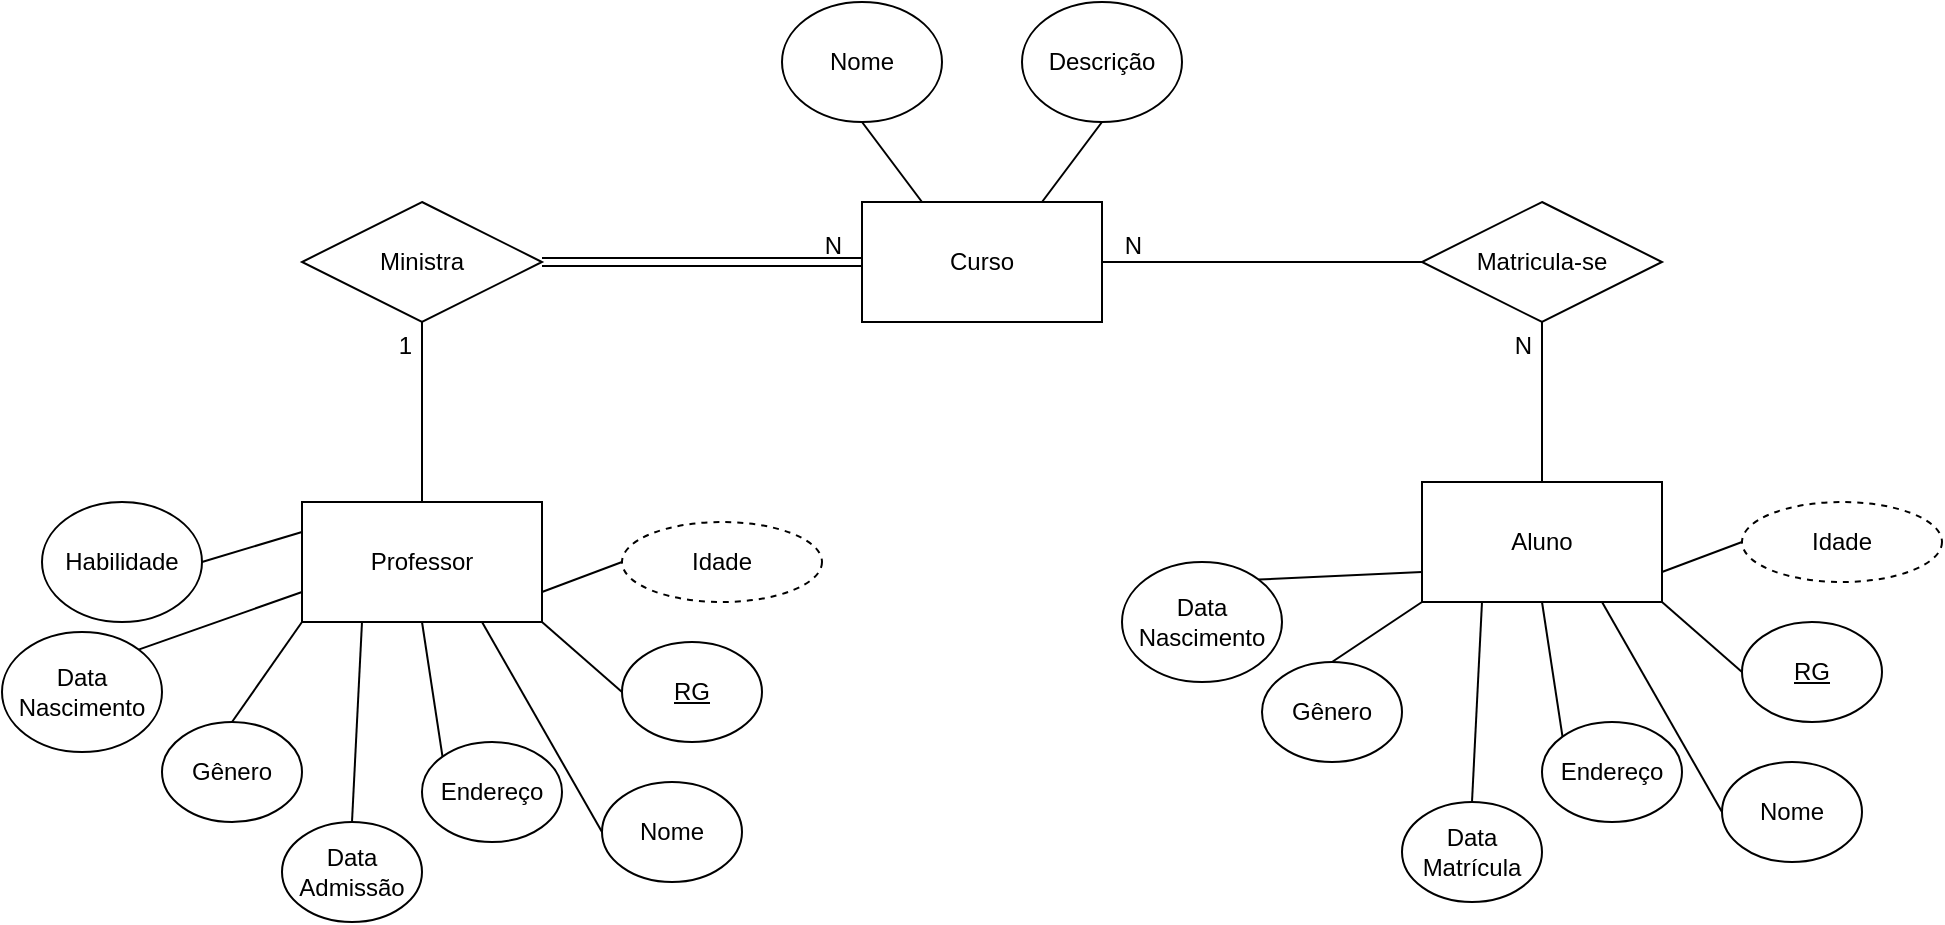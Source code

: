 <mxfile version="14.9.2" type="device"><diagram id="R2lEEEUBdFMjLlhIrx00" name="Page-1"><mxGraphModel dx="1278" dy="500" grid="1" gridSize="10" guides="1" tooltips="1" connect="1" arrows="1" fold="1" page="1" pageScale="1" pageWidth="850" pageHeight="1100" math="0" shadow="0" extFonts="Permanent Marker^https://fonts.googleapis.com/css?family=Permanent+Marker"><root><mxCell id="0"/><mxCell id="1" parent="0"/><mxCell id="DX0Uur9j21qRx3FyYgUf-25" value="" style="group" vertex="1" connectable="0" parent="1"><mxGeometry x="570" y="280" width="410" height="210" as="geometry"/></mxCell><mxCell id="DX0Uur9j21qRx3FyYgUf-26" value="Aluno" style="rounded=0;whiteSpace=wrap;html=1;" vertex="1" parent="DX0Uur9j21qRx3FyYgUf-25"><mxGeometry x="150" width="120" height="60" as="geometry"/></mxCell><mxCell id="DX0Uur9j21qRx3FyYgUf-27" value="Data Matrícula" style="ellipse;whiteSpace=wrap;html=1;" vertex="1" parent="DX0Uur9j21qRx3FyYgUf-25"><mxGeometry x="140" y="160" width="70" height="50" as="geometry"/></mxCell><mxCell id="DX0Uur9j21qRx3FyYgUf-28" value="Gênero" style="ellipse;whiteSpace=wrap;html=1;" vertex="1" parent="DX0Uur9j21qRx3FyYgUf-25"><mxGeometry x="70" y="90" width="70" height="50" as="geometry"/></mxCell><mxCell id="DX0Uur9j21qRx3FyYgUf-29" value="Data Nascimento" style="ellipse;whiteSpace=wrap;html=1;" vertex="1" parent="DX0Uur9j21qRx3FyYgUf-25"><mxGeometry y="40" width="80" height="60" as="geometry"/></mxCell><mxCell id="DX0Uur9j21qRx3FyYgUf-30" value="Endereço" style="ellipse;whiteSpace=wrap;html=1;" vertex="1" parent="DX0Uur9j21qRx3FyYgUf-25"><mxGeometry x="210" y="120" width="70" height="50" as="geometry"/></mxCell><mxCell id="DX0Uur9j21qRx3FyYgUf-31" value="Nome" style="ellipse;whiteSpace=wrap;html=1;" vertex="1" parent="DX0Uur9j21qRx3FyYgUf-25"><mxGeometry x="300" y="140" width="70" height="50" as="geometry"/></mxCell><mxCell id="DX0Uur9j21qRx3FyYgUf-32" value="&lt;u&gt;RG&lt;/u&gt;" style="ellipse;whiteSpace=wrap;html=1;" vertex="1" parent="DX0Uur9j21qRx3FyYgUf-25"><mxGeometry x="310" y="70" width="70" height="50" as="geometry"/></mxCell><mxCell id="DX0Uur9j21qRx3FyYgUf-33" value="" style="endArrow=none;html=1;exitX=0.5;exitY=0;exitDx=0;exitDy=0;entryX=0;entryY=1;entryDx=0;entryDy=0;" edge="1" parent="DX0Uur9j21qRx3FyYgUf-25" source="DX0Uur9j21qRx3FyYgUf-28" target="DX0Uur9j21qRx3FyYgUf-26"><mxGeometry width="50" height="50" relative="1" as="geometry"><mxPoint x="60" y="40" as="sourcePoint"/><mxPoint x="110" y="-10" as="targetPoint"/></mxGeometry></mxCell><mxCell id="DX0Uur9j21qRx3FyYgUf-34" value="" style="endArrow=none;html=1;exitX=0.5;exitY=0;exitDx=0;exitDy=0;entryX=0.25;entryY=1;entryDx=0;entryDy=0;" edge="1" parent="DX0Uur9j21qRx3FyYgUf-25" source="DX0Uur9j21qRx3FyYgUf-27" target="DX0Uur9j21qRx3FyYgUf-26"><mxGeometry width="50" height="50" relative="1" as="geometry"><mxPoint x="115" y="100" as="sourcePoint"/><mxPoint x="160" y="70" as="targetPoint"/><Array as="points"/></mxGeometry></mxCell><mxCell id="DX0Uur9j21qRx3FyYgUf-35" value="" style="endArrow=none;html=1;entryX=0.5;entryY=1;entryDx=0;entryDy=0;exitX=0;exitY=0;exitDx=0;exitDy=0;" edge="1" parent="DX0Uur9j21qRx3FyYgUf-25" source="DX0Uur9j21qRx3FyYgUf-30" target="DX0Uur9j21qRx3FyYgUf-26"><mxGeometry width="50" height="50" relative="1" as="geometry"><mxPoint x="400" y="150" as="sourcePoint"/><mxPoint x="170" y="80" as="targetPoint"/></mxGeometry></mxCell><mxCell id="DX0Uur9j21qRx3FyYgUf-36" value="" style="endArrow=none;html=1;exitX=0;exitY=0.5;exitDx=0;exitDy=0;entryX=0.75;entryY=1;entryDx=0;entryDy=0;" edge="1" parent="DX0Uur9j21qRx3FyYgUf-25" source="DX0Uur9j21qRx3FyYgUf-31" target="DX0Uur9j21qRx3FyYgUf-26"><mxGeometry width="50" height="50" relative="1" as="geometry"><mxPoint x="135" y="120" as="sourcePoint"/><mxPoint x="180" y="90" as="targetPoint"/></mxGeometry></mxCell><mxCell id="DX0Uur9j21qRx3FyYgUf-37" value="" style="endArrow=none;html=1;exitX=0;exitY=0.5;exitDx=0;exitDy=0;entryX=1;entryY=1;entryDx=0;entryDy=0;" edge="1" parent="DX0Uur9j21qRx3FyYgUf-25" source="DX0Uur9j21qRx3FyYgUf-32" target="DX0Uur9j21qRx3FyYgUf-26"><mxGeometry width="50" height="50" relative="1" as="geometry"><mxPoint x="145" y="130" as="sourcePoint"/><mxPoint x="190" y="100" as="targetPoint"/></mxGeometry></mxCell><mxCell id="DX0Uur9j21qRx3FyYgUf-38" value="" style="endArrow=none;html=1;entryX=1;entryY=0.75;entryDx=0;entryDy=0;exitX=0;exitY=0.5;exitDx=0;exitDy=0;" edge="1" parent="DX0Uur9j21qRx3FyYgUf-25" source="DX0Uur9j21qRx3FyYgUf-40" target="DX0Uur9j21qRx3FyYgUf-26"><mxGeometry width="50" height="50" relative="1" as="geometry"><mxPoint x="320" y="35" as="sourcePoint"/><mxPoint x="200" y="110" as="targetPoint"/></mxGeometry></mxCell><mxCell id="DX0Uur9j21qRx3FyYgUf-39" value="" style="endArrow=none;html=1;exitX=1;exitY=0;exitDx=0;exitDy=0;entryX=0;entryY=0.75;entryDx=0;entryDy=0;" edge="1" parent="DX0Uur9j21qRx3FyYgUf-25" source="DX0Uur9j21qRx3FyYgUf-29" target="DX0Uur9j21qRx3FyYgUf-26"><mxGeometry width="50" height="50" relative="1" as="geometry"><mxPoint x="70" y="70" as="sourcePoint"/><mxPoint x="115" y="40" as="targetPoint"/></mxGeometry></mxCell><mxCell id="DX0Uur9j21qRx3FyYgUf-40" value="Idade" style="ellipse;whiteSpace=wrap;html=1;align=center;dashed=1;" vertex="1" parent="DX0Uur9j21qRx3FyYgUf-25"><mxGeometry x="310" y="10" width="100" height="40" as="geometry"/></mxCell><mxCell id="DX0Uur9j21qRx3FyYgUf-46" value="" style="group" vertex="1" connectable="0" parent="1"><mxGeometry x="10" y="290" width="410" height="210" as="geometry"/></mxCell><mxCell id="DX0Uur9j21qRx3FyYgUf-24" value="" style="group" vertex="1" connectable="0" parent="DX0Uur9j21qRx3FyYgUf-46"><mxGeometry width="410" height="210" as="geometry"/></mxCell><mxCell id="DX0Uur9j21qRx3FyYgUf-3" value="Professor" style="rounded=0;whiteSpace=wrap;html=1;" vertex="1" parent="DX0Uur9j21qRx3FyYgUf-24"><mxGeometry x="150" width="120" height="60" as="geometry"/></mxCell><mxCell id="DX0Uur9j21qRx3FyYgUf-4" value="Data Admissão" style="ellipse;whiteSpace=wrap;html=1;" vertex="1" parent="DX0Uur9j21qRx3FyYgUf-24"><mxGeometry x="140" y="160" width="70" height="50" as="geometry"/></mxCell><mxCell id="DX0Uur9j21qRx3FyYgUf-5" value="Gênero" style="ellipse;whiteSpace=wrap;html=1;" vertex="1" parent="DX0Uur9j21qRx3FyYgUf-24"><mxGeometry x="80" y="110" width="70" height="50" as="geometry"/></mxCell><mxCell id="DX0Uur9j21qRx3FyYgUf-7" value="Data Nascimento" style="ellipse;whiteSpace=wrap;html=1;" vertex="1" parent="DX0Uur9j21qRx3FyYgUf-24"><mxGeometry y="65" width="80" height="60" as="geometry"/></mxCell><mxCell id="DX0Uur9j21qRx3FyYgUf-8" value="Endereço" style="ellipse;whiteSpace=wrap;html=1;" vertex="1" parent="DX0Uur9j21qRx3FyYgUf-24"><mxGeometry x="210" y="120" width="70" height="50" as="geometry"/></mxCell><mxCell id="DX0Uur9j21qRx3FyYgUf-9" value="Nome" style="ellipse;whiteSpace=wrap;html=1;" vertex="1" parent="DX0Uur9j21qRx3FyYgUf-24"><mxGeometry x="300" y="140" width="70" height="50" as="geometry"/></mxCell><mxCell id="DX0Uur9j21qRx3FyYgUf-10" value="&lt;u&gt;RG&lt;/u&gt;" style="ellipse;whiteSpace=wrap;html=1;" vertex="1" parent="DX0Uur9j21qRx3FyYgUf-24"><mxGeometry x="310" y="70" width="70" height="50" as="geometry"/></mxCell><mxCell id="DX0Uur9j21qRx3FyYgUf-13" value="" style="endArrow=none;html=1;exitX=0.5;exitY=0;exitDx=0;exitDy=0;entryX=0;entryY=1;entryDx=0;entryDy=0;" edge="1" parent="DX0Uur9j21qRx3FyYgUf-24" source="DX0Uur9j21qRx3FyYgUf-5" target="DX0Uur9j21qRx3FyYgUf-3"><mxGeometry width="50" height="50" relative="1" as="geometry"><mxPoint x="60" y="40" as="sourcePoint"/><mxPoint x="110" y="-10" as="targetPoint"/></mxGeometry></mxCell><mxCell id="DX0Uur9j21qRx3FyYgUf-14" value="" style="endArrow=none;html=1;exitX=0.5;exitY=0;exitDx=0;exitDy=0;entryX=0.25;entryY=1;entryDx=0;entryDy=0;" edge="1" parent="DX0Uur9j21qRx3FyYgUf-24" source="DX0Uur9j21qRx3FyYgUf-4" target="DX0Uur9j21qRx3FyYgUf-3"><mxGeometry width="50" height="50" relative="1" as="geometry"><mxPoint x="115" y="100" as="sourcePoint"/><mxPoint x="160" y="70" as="targetPoint"/><Array as="points"/></mxGeometry></mxCell><mxCell id="DX0Uur9j21qRx3FyYgUf-15" value="" style="endArrow=none;html=1;entryX=0.5;entryY=1;entryDx=0;entryDy=0;exitX=0;exitY=0;exitDx=0;exitDy=0;" edge="1" parent="DX0Uur9j21qRx3FyYgUf-24" source="DX0Uur9j21qRx3FyYgUf-8" target="DX0Uur9j21qRx3FyYgUf-3"><mxGeometry width="50" height="50" relative="1" as="geometry"><mxPoint x="400" y="150" as="sourcePoint"/><mxPoint x="170" y="80" as="targetPoint"/></mxGeometry></mxCell><mxCell id="DX0Uur9j21qRx3FyYgUf-16" value="" style="endArrow=none;html=1;exitX=0;exitY=0.5;exitDx=0;exitDy=0;entryX=0.75;entryY=1;entryDx=0;entryDy=0;" edge="1" parent="DX0Uur9j21qRx3FyYgUf-24" source="DX0Uur9j21qRx3FyYgUf-9" target="DX0Uur9j21qRx3FyYgUf-3"><mxGeometry width="50" height="50" relative="1" as="geometry"><mxPoint x="135" y="120" as="sourcePoint"/><mxPoint x="180" y="90" as="targetPoint"/></mxGeometry></mxCell><mxCell id="DX0Uur9j21qRx3FyYgUf-17" value="" style="endArrow=none;html=1;exitX=0;exitY=0.5;exitDx=0;exitDy=0;entryX=1;entryY=1;entryDx=0;entryDy=0;" edge="1" parent="DX0Uur9j21qRx3FyYgUf-24" source="DX0Uur9j21qRx3FyYgUf-10" target="DX0Uur9j21qRx3FyYgUf-3"><mxGeometry width="50" height="50" relative="1" as="geometry"><mxPoint x="145" y="130" as="sourcePoint"/><mxPoint x="190" y="100" as="targetPoint"/></mxGeometry></mxCell><mxCell id="DX0Uur9j21qRx3FyYgUf-18" value="" style="endArrow=none;html=1;entryX=1;entryY=0.75;entryDx=0;entryDy=0;exitX=0;exitY=0.5;exitDx=0;exitDy=0;" edge="1" parent="DX0Uur9j21qRx3FyYgUf-24" source="DX0Uur9j21qRx3FyYgUf-22" target="DX0Uur9j21qRx3FyYgUf-3"><mxGeometry width="50" height="50" relative="1" as="geometry"><mxPoint x="320" y="35" as="sourcePoint"/><mxPoint x="200" y="110" as="targetPoint"/></mxGeometry></mxCell><mxCell id="DX0Uur9j21qRx3FyYgUf-19" value="" style="endArrow=none;html=1;exitX=1;exitY=0;exitDx=0;exitDy=0;entryX=0;entryY=0.75;entryDx=0;entryDy=0;" edge="1" parent="DX0Uur9j21qRx3FyYgUf-24" source="DX0Uur9j21qRx3FyYgUf-7" target="DX0Uur9j21qRx3FyYgUf-3"><mxGeometry width="50" height="50" relative="1" as="geometry"><mxPoint x="70" y="70" as="sourcePoint"/><mxPoint x="115" y="40" as="targetPoint"/></mxGeometry></mxCell><mxCell id="DX0Uur9j21qRx3FyYgUf-22" value="Idade" style="ellipse;whiteSpace=wrap;html=1;align=center;dashed=1;" vertex="1" parent="DX0Uur9j21qRx3FyYgUf-24"><mxGeometry x="310" y="10" width="100" height="40" as="geometry"/></mxCell><mxCell id="DX0Uur9j21qRx3FyYgUf-47" value="Habilidade" style="ellipse;whiteSpace=wrap;html=1;" vertex="1" parent="DX0Uur9j21qRx3FyYgUf-24"><mxGeometry x="20" width="80" height="60" as="geometry"/></mxCell><mxCell id="DX0Uur9j21qRx3FyYgUf-44" value="" style="endArrow=none;html=1;exitX=1;exitY=0.5;exitDx=0;exitDy=0;entryX=0;entryY=0.25;entryDx=0;entryDy=0;" edge="1" parent="DX0Uur9j21qRx3FyYgUf-24" source="DX0Uur9j21qRx3FyYgUf-47" target="DX0Uur9j21qRx3FyYgUf-3"><mxGeometry width="50" height="50" relative="1" as="geometry"><mxPoint x="110" y="20" as="sourcePoint"/><mxPoint x="160" y="55" as="targetPoint"/><Array as="points"/></mxGeometry></mxCell><mxCell id="DX0Uur9j21qRx3FyYgUf-71" value="" style="group" vertex="1" connectable="0" parent="1"><mxGeometry x="400" y="40" width="200" height="160" as="geometry"/></mxCell><mxCell id="DX0Uur9j21qRx3FyYgUf-1" value="Curso" style="rounded=0;whiteSpace=wrap;html=1;" vertex="1" parent="DX0Uur9j21qRx3FyYgUf-71"><mxGeometry x="40" y="100" width="120" height="60" as="geometry"/></mxCell><mxCell id="DX0Uur9j21qRx3FyYgUf-64" value="Nome" style="ellipse;whiteSpace=wrap;html=1;" vertex="1" parent="DX0Uur9j21qRx3FyYgUf-71"><mxGeometry width="80" height="60" as="geometry"/></mxCell><mxCell id="DX0Uur9j21qRx3FyYgUf-68" value="Descrição" style="ellipse;whiteSpace=wrap;html=1;" vertex="1" parent="DX0Uur9j21qRx3FyYgUf-71"><mxGeometry x="120" width="80" height="60" as="geometry"/></mxCell><mxCell id="DX0Uur9j21qRx3FyYgUf-69" value="" style="endArrow=none;html=1;entryX=0.5;entryY=1;entryDx=0;entryDy=0;exitX=0.25;exitY=0;exitDx=0;exitDy=0;" edge="1" parent="DX0Uur9j21qRx3FyYgUf-71" source="DX0Uur9j21qRx3FyYgUf-1" target="DX0Uur9j21qRx3FyYgUf-64"><mxGeometry width="50" height="50" relative="1" as="geometry"><mxPoint x="60" y="90" as="sourcePoint"/><mxPoint x="110" y="40" as="targetPoint"/></mxGeometry></mxCell><mxCell id="DX0Uur9j21qRx3FyYgUf-70" value="" style="endArrow=none;html=1;entryX=0.5;entryY=1;entryDx=0;entryDy=0;exitX=0.75;exitY=0;exitDx=0;exitDy=0;" edge="1" parent="DX0Uur9j21qRx3FyYgUf-71" source="DX0Uur9j21qRx3FyYgUf-1" target="DX0Uur9j21qRx3FyYgUf-68"><mxGeometry width="50" height="50" relative="1" as="geometry"><mxPoint x="160" y="100" as="sourcePoint"/><mxPoint x="210" y="50" as="targetPoint"/></mxGeometry></mxCell><mxCell id="DX0Uur9j21qRx3FyYgUf-72" value="Ministra" style="shape=rhombus;perimeter=rhombusPerimeter;whiteSpace=wrap;html=1;align=center;" vertex="1" parent="1"><mxGeometry x="160" y="140" width="120" height="60" as="geometry"/></mxCell><mxCell id="DX0Uur9j21qRx3FyYgUf-73" value="Matricula-se" style="shape=rhombus;perimeter=rhombusPerimeter;whiteSpace=wrap;html=1;align=center;" vertex="1" parent="1"><mxGeometry x="720" y="140" width="120" height="60" as="geometry"/></mxCell><mxCell id="DX0Uur9j21qRx3FyYgUf-82" value="" style="shape=link;html=1;rounded=0;exitX=1;exitY=0.5;exitDx=0;exitDy=0;entryX=0;entryY=0.5;entryDx=0;entryDy=0;" edge="1" parent="1" source="DX0Uur9j21qRx3FyYgUf-72" target="DX0Uur9j21qRx3FyYgUf-1"><mxGeometry relative="1" as="geometry"><mxPoint x="290" y="220" as="sourcePoint"/><mxPoint x="450" y="220" as="targetPoint"/></mxGeometry></mxCell><mxCell id="DX0Uur9j21qRx3FyYgUf-83" value="N" style="resizable=0;html=1;align=right;verticalAlign=bottom;" connectable="0" vertex="1" parent="DX0Uur9j21qRx3FyYgUf-82"><mxGeometry x="1" relative="1" as="geometry"><mxPoint x="-10" as="offset"/></mxGeometry></mxCell><mxCell id="DX0Uur9j21qRx3FyYgUf-84" value="" style="endArrow=none;html=1;rounded=0;entryX=0.5;entryY=1;entryDx=0;entryDy=0;exitX=0.5;exitY=0;exitDx=0;exitDy=0;" edge="1" parent="1" source="DX0Uur9j21qRx3FyYgUf-3" target="DX0Uur9j21qRx3FyYgUf-72"><mxGeometry relative="1" as="geometry"><mxPoint x="140" y="230" as="sourcePoint"/><mxPoint x="300" y="230" as="targetPoint"/></mxGeometry></mxCell><mxCell id="DX0Uur9j21qRx3FyYgUf-85" value="1" style="resizable=0;html=1;align=right;verticalAlign=bottom;" connectable="0" vertex="1" parent="DX0Uur9j21qRx3FyYgUf-84"><mxGeometry x="1" relative="1" as="geometry"><mxPoint x="-5" y="20" as="offset"/></mxGeometry></mxCell><mxCell id="DX0Uur9j21qRx3FyYgUf-89" value="" style="endArrow=none;html=1;rounded=0;exitX=1;exitY=0.5;exitDx=0;exitDy=0;" edge="1" parent="1" source="DX0Uur9j21qRx3FyYgUf-1" target="DX0Uur9j21qRx3FyYgUf-73"><mxGeometry relative="1" as="geometry"><mxPoint x="560" y="250" as="sourcePoint"/><mxPoint x="720" y="250" as="targetPoint"/></mxGeometry></mxCell><mxCell id="DX0Uur9j21qRx3FyYgUf-90" value="N" style="resizable=0;html=1;align=right;verticalAlign=bottom;" connectable="0" vertex="1" parent="DX0Uur9j21qRx3FyYgUf-89"><mxGeometry x="1" relative="1" as="geometry"><mxPoint x="-140" as="offset"/></mxGeometry></mxCell><mxCell id="DX0Uur9j21qRx3FyYgUf-91" value="" style="endArrow=none;html=1;rounded=0;entryX=0.5;entryY=1;entryDx=0;entryDy=0;exitX=0.5;exitY=0;exitDx=0;exitDy=0;" edge="1" parent="1" source="DX0Uur9j21qRx3FyYgUf-26" target="DX0Uur9j21qRx3FyYgUf-73"><mxGeometry relative="1" as="geometry"><mxPoint x="680" y="260" as="sourcePoint"/><mxPoint x="840" y="260" as="targetPoint"/></mxGeometry></mxCell><mxCell id="DX0Uur9j21qRx3FyYgUf-92" value="N" style="resizable=0;html=1;align=right;verticalAlign=bottom;" connectable="0" vertex="1" parent="DX0Uur9j21qRx3FyYgUf-91"><mxGeometry x="1" relative="1" as="geometry"><mxPoint x="-5" y="20" as="offset"/></mxGeometry></mxCell></root></mxGraphModel></diagram></mxfile>